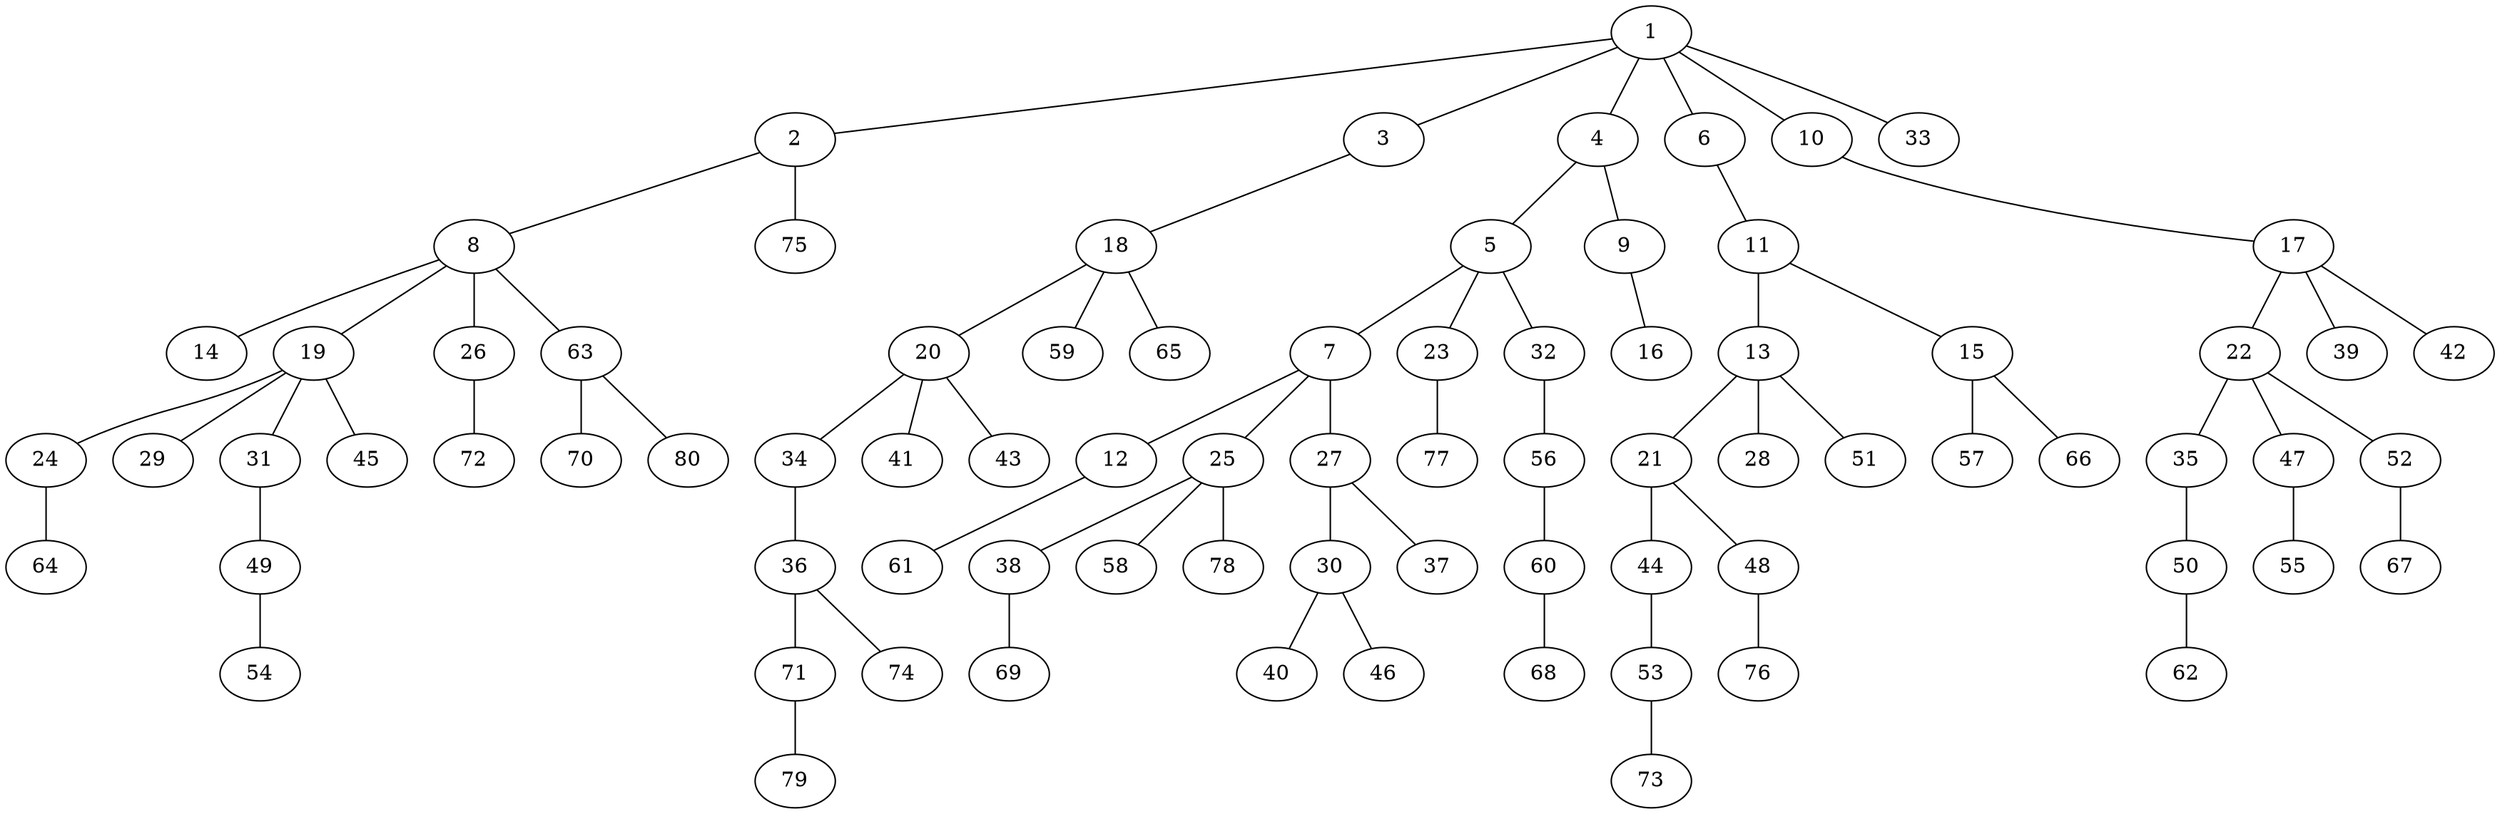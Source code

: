 graph graphname {1--2
1--3
1--4
1--6
1--10
1--33
2--8
2--75
3--18
4--5
4--9
5--7
5--23
5--32
6--11
7--12
7--25
7--27
8--14
8--19
8--26
8--63
9--16
10--17
11--13
11--15
12--61
13--21
13--28
13--51
15--57
15--66
17--22
17--39
17--42
18--20
18--59
18--65
19--24
19--29
19--31
19--45
20--34
20--41
20--43
21--44
21--48
22--35
22--47
22--52
23--77
24--64
25--38
25--58
25--78
26--72
27--30
27--37
30--40
30--46
31--49
32--56
34--36
35--50
36--71
36--74
38--69
44--53
47--55
48--76
49--54
50--62
52--67
53--73
56--60
60--68
63--70
63--80
71--79
}